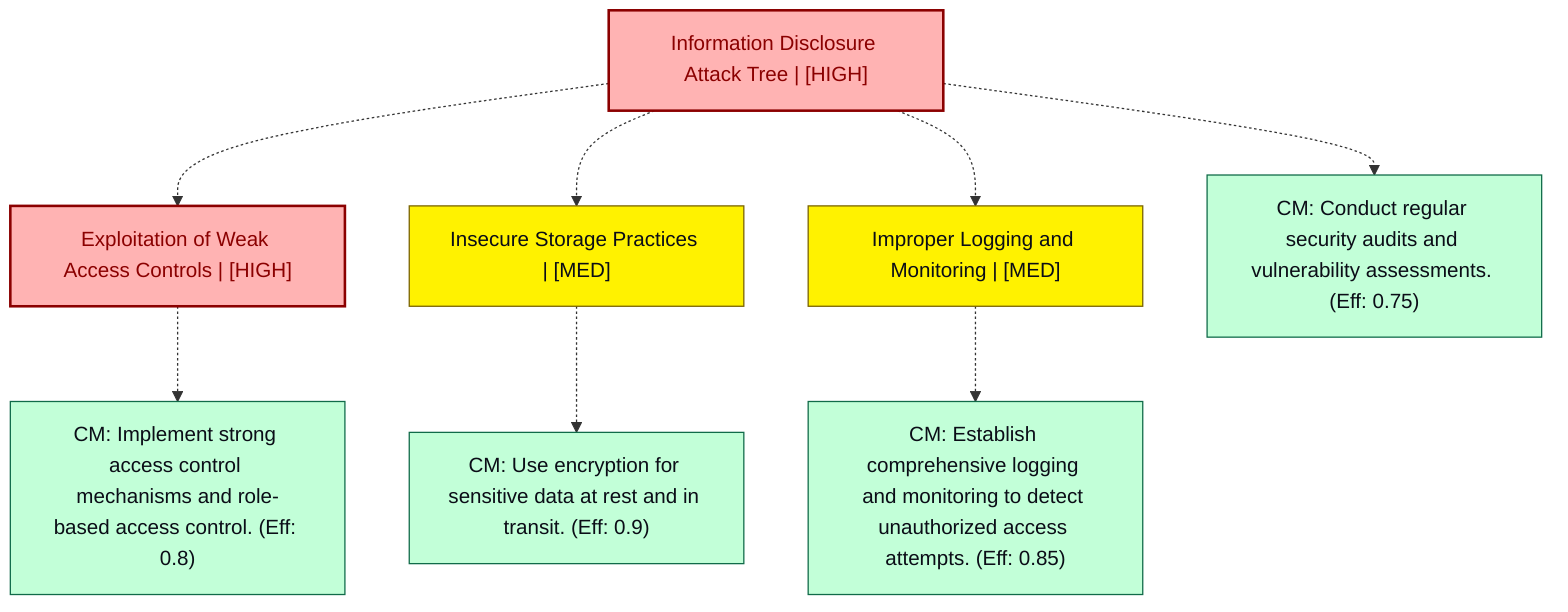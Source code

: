 graph TB
  node_01K62CNP5M5AF617V2KXMXPXYN["Information Disclosure Attack Tree | [HIGH]"]:::highRisk
  node_01K62CNP5M5AF617V2KXMXPXYN-1["Exploitation of Weak Access Controls | [HIGH]"]:::highRisk
  node_01K62CNP5M5AF617V2KXMXPXYN-1_cm_0["CM: Implement strong access control mechanisms and role-based access control. (Eff: 0.8)"]:::countermeasure
  node_01K62CNP5M5AF617V2KXMXPXYN-2["Insecure Storage Practices | [MED]"]:::mediumRisk
  node_01K62CNP5M5AF617V2KXMXPXYN-2_cm_0["CM: Use encryption for sensitive data at rest and in transit. (Eff: 0.9)"]:::countermeasure
  node_01K62CNP5M5AF617V2KXMXPXYN-3["Improper Logging and Monitoring | [MED]"]:::mediumRisk
  node_01K62CNP5M5AF617V2KXMXPXYN-3_cm_0["CM: Establish comprehensive logging and monitoring to detect unauthorized access attempts. (Eff: 0.85)"]:::countermeasure
  node_01K62CNP5M5AF617V2KXMXPXYN_cm_0["CM: Conduct regular security audits and vulnerability assessments. (Eff: 0.75)"]:::countermeasure

  node_01K62CNP5M5AF617V2KXMXPXYN -.-> node_01K62CNP5M5AF617V2KXMXPXYN-1
  node_01K62CNP5M5AF617V2KXMXPXYN-1 -.-> node_01K62CNP5M5AF617V2KXMXPXYN-1_cm_0
  node_01K62CNP5M5AF617V2KXMXPXYN -.-> node_01K62CNP5M5AF617V2KXMXPXYN-2
  node_01K62CNP5M5AF617V2KXMXPXYN-2 -.-> node_01K62CNP5M5AF617V2KXMXPXYN-2_cm_0
  node_01K62CNP5M5AF617V2KXMXPXYN -.-> node_01K62CNP5M5AF617V2KXMXPXYN-3
  node_01K62CNP5M5AF617V2KXMXPXYN-3 -.-> node_01K62CNP5M5AF617V2KXMXPXYN-3_cm_0
  node_01K62CNP5M5AF617V2KXMXPXYN -.-> node_01K62CNP5M5AF617V2KXMXPXYN_cm_0

  classDef andNode fill:#FFB3B3,stroke:#8B0000,stroke-width:2px,color:#0B0D17
  classDef orNode fill:#C2FFD8,stroke:#106B49,stroke-width:2px,color:#0B0D17
  classDef leafNode fill:#73d1ff,stroke:#29ABE2,stroke-width:2px,color:#0B0D17
  classDef highRisk fill:#FFB3B3,color:#8B0000,stroke:#8B0000,stroke-width:2px
  classDef mediumRisk fill:#FFF200,stroke:#7A6300,stroke-width:1px,color:#0B0D17
  classDef lowRisk fill:#FFF2B3,stroke:#FFF2B3,stroke-width:1px,color:#0B0D17
  classDef countermeasure fill:#C2FFD8,stroke:#106B49,stroke-width:1px,color:#0B0D17
  classDef reference fill:#ffa1ad,stroke:#A259FF,stroke-width:1px,stroke-dasharray:3 3,color:#0B0D17
  classDef mitreNode stroke-dasharray:5 5
  classDef note fill:#ffffcc,stroke:#ffcc00,stroke-width:2px,stroke-dasharray:5 5